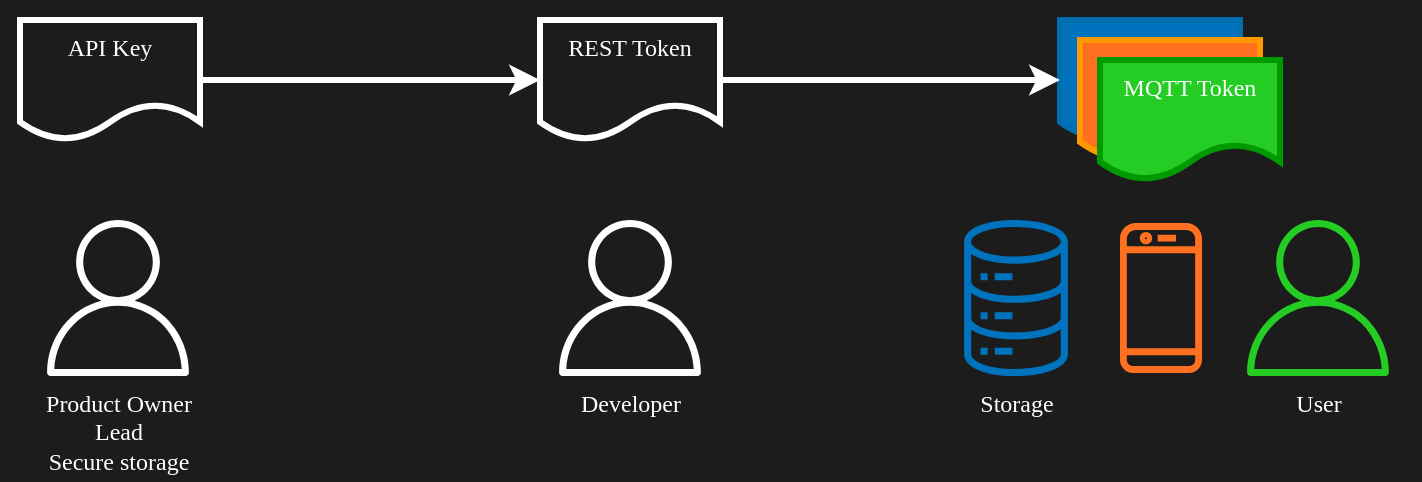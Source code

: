 <mxfile version="12.6.5" type="device"><diagram id="B3-OVaLu0cfdvNyo88n2" name="Page-1"><mxGraphModel dx="1178" dy="631" grid="1" gridSize="10" guides="1" tooltips="1" connect="1" arrows="1" fold="1" page="1" pageScale="1" pageWidth="850" pageHeight="1100" background="#1C1C1C" math="0" shadow="0" extFonts="Fira Code^https://fonts.googleapis.com/css?family=Fira+Code"><root><mxCell id="0"/><mxCell id="1" style="" parent="0"/><mxCell id="lYMBTyOqslqAXFP8Ou7y-26" value="" style="rounded=0;whiteSpace=wrap;html=1;fontFamily=Fira Code;fillColor=none;strokeColor=none;" vertex="1" parent="1"><mxGeometry x="110" y="260" width="710" height="240" as="geometry"/></mxCell><mxCell id="lYMBTyOqslqAXFP8Ou7y-27" value="API" parent="0"/><mxCell id="lYMBTyOqslqAXFP8Ou7y-1" value="API Key" style="shape=document;rounded=0;whiteSpace=wrap;html=1;fontSize=12;verticalAlign=top;fillColor=none;strokeColor=#FFFFFF;fontColor=#ffffff;fontFamily=Fira Code;strokeWidth=3;" vertex="1" parent="lYMBTyOqslqAXFP8Ou7y-27"><mxGeometry x="120" y="270" width="90" height="60" as="geometry"/></mxCell><mxCell id="lYMBTyOqslqAXFP8Ou7y-42" value="Product Owner&lt;br&gt;Lead&lt;br&gt;Secure storage" style="outlineConnect=0;fontColor=#FFFFFF;gradientColor=none;fillColor=#ffffff;strokeColor=none;verticalLabelPosition=bottom;verticalAlign=top;align=center;html=1;fontSize=12;aspect=fixed;pointerEvents=1;shape=mxgraph.aws4.user;labelBackgroundColor=none;fontFamily=Fira Code;strokeWidth=3;" vertex="1" parent="lYMBTyOqslqAXFP8Ou7y-27"><mxGeometry x="130" y="370" width="78" height="78" as="geometry"/></mxCell><mxCell id="lYMBTyOqslqAXFP8Ou7y-28" value="REST" parent="0"/><mxCell id="lYMBTyOqslqAXFP8Ou7y-2" value="REST Token" style="shape=document;whiteSpace=wrap;html=1;boundedLbl=1;rounded=0;fontFamily=Fira Code;fontColor=#ffffff;verticalAlign=top;strokeColor=#FFFFFF;fillColor=none;strokeWidth=3;fontSize=12;" vertex="1" parent="lYMBTyOqslqAXFP8Ou7y-28"><mxGeometry x="380" y="270" width="90" height="60" as="geometry"/></mxCell><mxCell id="lYMBTyOqslqAXFP8Ou7y-22" style="edgeStyle=orthogonalEdgeStyle;rounded=0;orthogonalLoop=1;jettySize=auto;html=1;fontFamily=Fira Code;fontSize=12;fontColor=#ffffff;verticalAlign=top;strokeColor=#FFFFFF;fillColor=none;strokeWidth=3;" edge="1" parent="lYMBTyOqslqAXFP8Ou7y-28" source="lYMBTyOqslqAXFP8Ou7y-1" target="lYMBTyOqslqAXFP8Ou7y-2"><mxGeometry relative="1" as="geometry"/></mxCell><mxCell id="lYMBTyOqslqAXFP8Ou7y-41" value="Developer" style="outlineConnect=0;fontColor=#FFFFFF;gradientColor=none;fillColor=#ffffff;strokeColor=none;verticalLabelPosition=bottom;verticalAlign=top;align=center;html=1;fontSize=12;aspect=fixed;pointerEvents=1;shape=mxgraph.aws4.user;labelBackgroundColor=none;fontFamily=Fira Code;" vertex="1" parent="lYMBTyOqslqAXFP8Ou7y-28"><mxGeometry x="386" y="370" width="78" height="78" as="geometry"/></mxCell><mxCell id="lYMBTyOqslqAXFP8Ou7y-29" value="MQTT (1)" parent="0"/><mxCell id="lYMBTyOqslqAXFP8Ou7y-3" value="MQTT Token" style="shape=document;rounded=0;whiteSpace=wrap;html=1;fontSize=12;verticalAlign=top;fillColor=#0073bf;strokeColor=#006EAF;fontColor=#ffffff;fontFamily=Fira Code;strokeWidth=3;" vertex="1" parent="lYMBTyOqslqAXFP8Ou7y-29"><mxGeometry x="640" y="270" width="90" height="60" as="geometry"/></mxCell><mxCell id="lYMBTyOqslqAXFP8Ou7y-23" style="edgeStyle=orthogonalEdgeStyle;rounded=0;orthogonalLoop=1;jettySize=auto;html=1;entryX=0;entryY=0.5;entryDx=0;entryDy=0;fontFamily=Fira Code;fontSize=12;fontColor=#ffffff;verticalAlign=top;strokeColor=#FFFFFF;fillColor=none;strokeWidth=3;" edge="1" parent="lYMBTyOqslqAXFP8Ou7y-29" source="lYMBTyOqslqAXFP8Ou7y-2" target="lYMBTyOqslqAXFP8Ou7y-3"><mxGeometry relative="1" as="geometry"/></mxCell><mxCell id="lYMBTyOqslqAXFP8Ou7y-36" value="Storage" style="outlineConnect=0;fontColor=#ffffff;gradientColor=none;fillColor=#0073bf;strokeColor=none;verticalLabelPosition=bottom;verticalAlign=top;align=center;html=1;fontSize=12;aspect=fixed;pointerEvents=1;shape=mxgraph.aws4.iot_analytics_data_store;labelBackgroundColor=none;rounded=0;fontFamily=Fira Code;" vertex="1" parent="lYMBTyOqslqAXFP8Ou7y-29"><mxGeometry x="591" y="370" width="54" height="78" as="geometry"/></mxCell><mxCell id="lYMBTyOqslqAXFP8Ou7y-30" value="MQTT (2)" parent="0"/><mxCell id="lYMBTyOqslqAXFP8Ou7y-16" value="MQTT Token" style="shape=document;rounded=0;whiteSpace=wrap;html=1;fontSize=12;verticalAlign=top;fontColor=#ffffff;strokeColor=#FF9900;fillColor=#FF7120;fontFamily=Fira Code;strokeWidth=3;" vertex="1" parent="lYMBTyOqslqAXFP8Ou7y-30"><mxGeometry x="650" y="280" width="90" height="60" as="geometry"/></mxCell><mxCell id="lYMBTyOqslqAXFP8Ou7y-37" value="" style="outlineConnect=0;fontColor=#ffffff;gradientColor=none;fillColor=#FF7120;strokeColor=none;verticalLabelPosition=bottom;verticalAlign=top;align=center;html=1;fontSize=12;aspect=fixed;pointerEvents=1;shape=mxgraph.aws4.mobile_client;labelBackgroundColor=none;rounded=0;fontFamily=Fira Code;strokeWidth=1;" vertex="1" parent="lYMBTyOqslqAXFP8Ou7y-30"><mxGeometry x="670" y="370" width="41" height="78" as="geometry"/></mxCell><mxCell id="lYMBTyOqslqAXFP8Ou7y-31" value="MQTT (3)" parent="0"/><mxCell id="lYMBTyOqslqAXFP8Ou7y-18" value="MQTT Token" style="shape=document;whiteSpace=wrap;html=1;boundedLbl=1;rounded=0;fontFamily=Fira Code;verticalAlign=top;strokeColor=#009900;fillColor=#24CC24;fontColor=#ffffff;strokeWidth=3;" vertex="1" parent="lYMBTyOqslqAXFP8Ou7y-31"><mxGeometry x="660" y="290" width="90" height="60" as="geometry"/></mxCell><mxCell id="lYMBTyOqslqAXFP8Ou7y-40" value="User" style="outlineConnect=0;fontColor=#ffffff;gradientColor=none;fillColor=#24CC24;strokeColor=none;verticalLabelPosition=bottom;verticalAlign=top;align=center;html=1;fontSize=12;aspect=fixed;pointerEvents=1;shape=mxgraph.aws4.user;labelBackgroundColor=none;rounded=0;fontFamily=Fira Code;strokeWidth=1;" vertex="1" parent="lYMBTyOqslqAXFP8Ou7y-31"><mxGeometry x="730" y="370" width="78" height="78" as="geometry"/></mxCell></root></mxGraphModel></diagram></mxfile>
